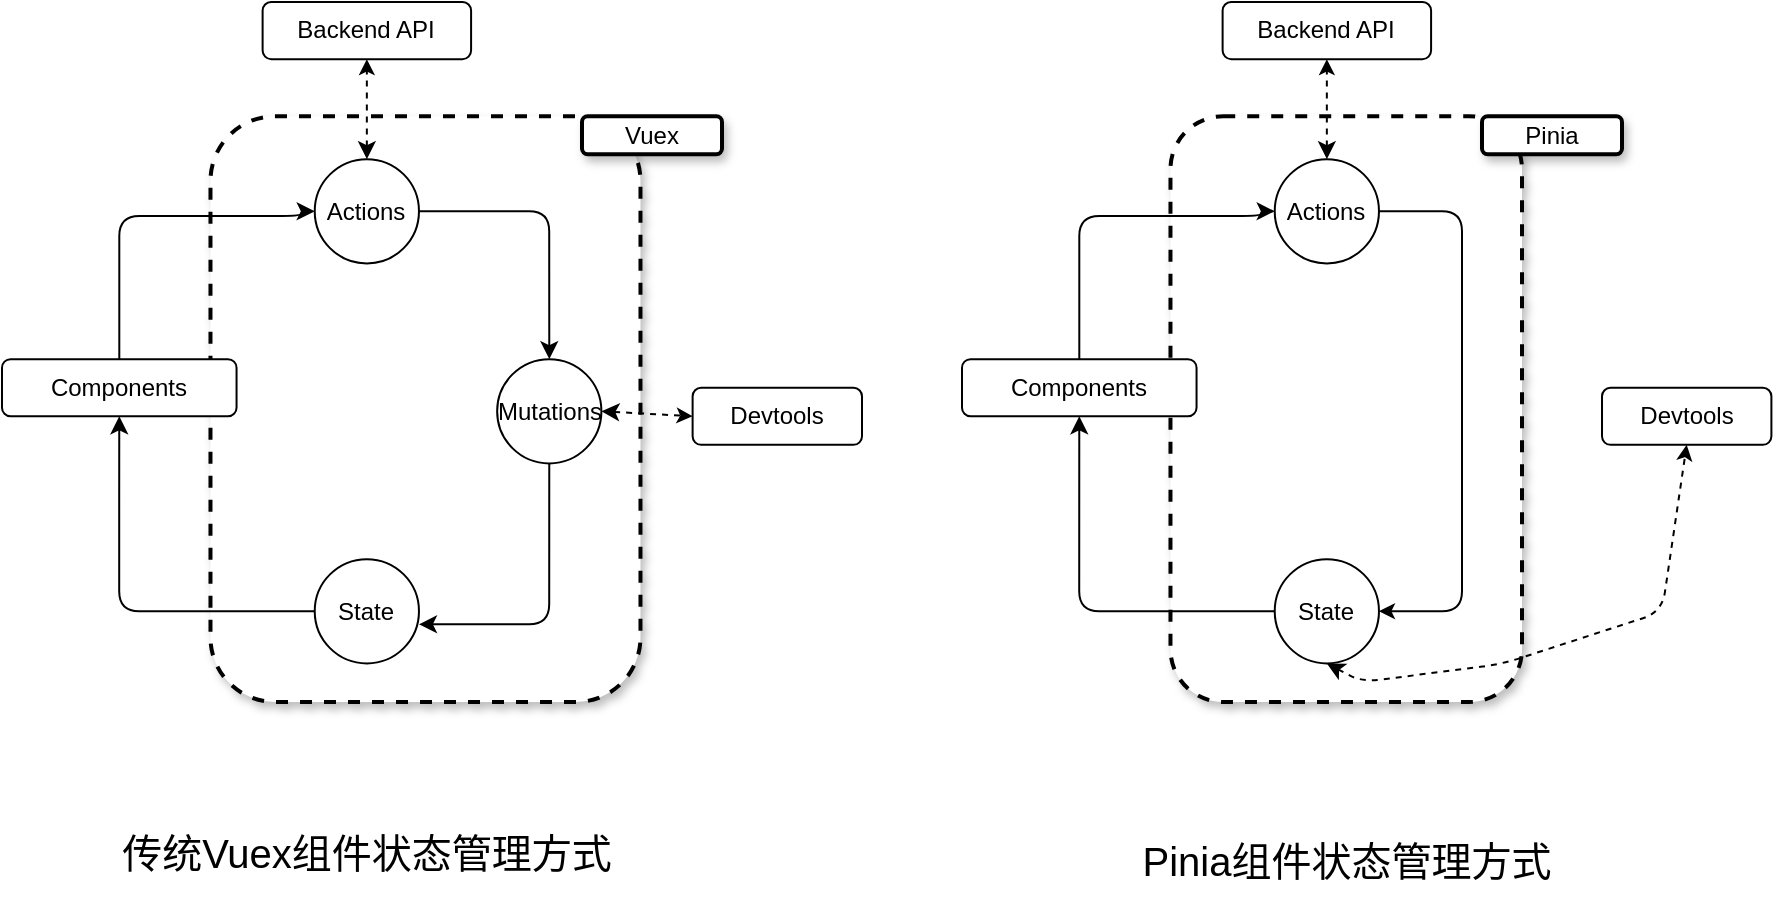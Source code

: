 <mxfile version="20.8.20" type="github">
  <diagram name="第 1 页" id="vzAiI0eUAcH9m1X9QbJL">
    <mxGraphModel dx="2049" dy="1011" grid="1" gridSize="10" guides="1" tooltips="1" connect="1" arrows="1" fold="1" page="1" pageScale="1" pageWidth="827" pageHeight="1169" math="0" shadow="0">
      <root>
        <mxCell id="0" />
        <mxCell id="1" parent="0" />
        <mxCell id="G77mc_BoB0gm0R3A3AlD-43" value="" style="group;flipH=0;" vertex="1" connectable="0" parent="1">
          <mxGeometry x="70" width="430" height="445" as="geometry" />
        </mxCell>
        <mxCell id="G77mc_BoB0gm0R3A3AlD-2" value="" style="rounded=1;whiteSpace=wrap;html=1;dashed=1;strokeWidth=2;glass=0;shadow=1;" vertex="1" parent="G77mc_BoB0gm0R3A3AlD-43">
          <mxGeometry x="104.242" y="57.143" width="215" height="292.857" as="geometry" />
        </mxCell>
        <mxCell id="G77mc_BoB0gm0R3A3AlD-3" value="Actions" style="ellipse;whiteSpace=wrap;html=1;aspect=fixed;" vertex="1" parent="G77mc_BoB0gm0R3A3AlD-43">
          <mxGeometry x="156.364" y="78.571" width="52.121" height="52.121" as="geometry" />
        </mxCell>
        <mxCell id="G77mc_BoB0gm0R3A3AlD-4" value="State" style="ellipse;whiteSpace=wrap;html=1;aspect=fixed;" vertex="1" parent="G77mc_BoB0gm0R3A3AlD-43">
          <mxGeometry x="156.364" y="278.571" width="52.121" height="52.121" as="geometry" />
        </mxCell>
        <mxCell id="G77mc_BoB0gm0R3A3AlD-14" style="edgeStyle=orthogonalEdgeStyle;rounded=1;orthogonalLoop=1;jettySize=auto;html=1;entryX=1;entryY=0.625;entryDx=0;entryDy=0;entryPerimeter=0;exitX=0.5;exitY=1;exitDx=0;exitDy=0;" edge="1" parent="G77mc_BoB0gm0R3A3AlD-43" source="G77mc_BoB0gm0R3A3AlD-5" target="G77mc_BoB0gm0R3A3AlD-4">
          <mxGeometry relative="1" as="geometry" />
        </mxCell>
        <mxCell id="G77mc_BoB0gm0R3A3AlD-5" value="Mutations" style="ellipse;whiteSpace=wrap;html=1;aspect=fixed;" vertex="1" parent="G77mc_BoB0gm0R3A3AlD-43">
          <mxGeometry x="247.576" y="178.571" width="52.121" height="52.121" as="geometry" />
        </mxCell>
        <mxCell id="G77mc_BoB0gm0R3A3AlD-13" style="edgeStyle=orthogonalEdgeStyle;rounded=1;orthogonalLoop=1;jettySize=auto;html=1;entryX=0.5;entryY=0;entryDx=0;entryDy=0;" edge="1" parent="G77mc_BoB0gm0R3A3AlD-43" source="G77mc_BoB0gm0R3A3AlD-3" target="G77mc_BoB0gm0R3A3AlD-5">
          <mxGeometry relative="1" as="geometry" />
        </mxCell>
        <mxCell id="G77mc_BoB0gm0R3A3AlD-7" style="edgeStyle=orthogonalEdgeStyle;rounded=1;orthogonalLoop=1;jettySize=auto;html=1;entryX=0;entryY=0.5;entryDx=0;entryDy=0;" edge="1" parent="G77mc_BoB0gm0R3A3AlD-43" source="G77mc_BoB0gm0R3A3AlD-6" target="G77mc_BoB0gm0R3A3AlD-3">
          <mxGeometry relative="1" as="geometry">
            <Array as="points">
              <mxPoint x="59" y="107" />
              <mxPoint x="150" y="107" />
              <mxPoint x="150" y="105" />
            </Array>
          </mxGeometry>
        </mxCell>
        <mxCell id="G77mc_BoB0gm0R3A3AlD-6" value="Components" style="rounded=1;whiteSpace=wrap;html=1;" vertex="1" parent="G77mc_BoB0gm0R3A3AlD-43">
          <mxGeometry y="178.571" width="117.273" height="28.571" as="geometry" />
        </mxCell>
        <mxCell id="G77mc_BoB0gm0R3A3AlD-8" style="edgeStyle=orthogonalEdgeStyle;rounded=1;orthogonalLoop=1;jettySize=auto;html=1;entryX=0.5;entryY=1;entryDx=0;entryDy=0;" edge="1" parent="G77mc_BoB0gm0R3A3AlD-43" source="G77mc_BoB0gm0R3A3AlD-4" target="G77mc_BoB0gm0R3A3AlD-6">
          <mxGeometry relative="1" as="geometry" />
        </mxCell>
        <mxCell id="G77mc_BoB0gm0R3A3AlD-16" value="Backend API" style="rounded=1;whiteSpace=wrap;html=1;" vertex="1" parent="G77mc_BoB0gm0R3A3AlD-43">
          <mxGeometry x="130.303" width="104.242" height="28.571" as="geometry" />
        </mxCell>
        <mxCell id="G77mc_BoB0gm0R3A3AlD-17" value="Devtools" style="rounded=1;whiteSpace=wrap;html=1;" vertex="1" parent="G77mc_BoB0gm0R3A3AlD-43">
          <mxGeometry x="345.303" y="192.857" width="84.697" height="28.571" as="geometry" />
        </mxCell>
        <mxCell id="G77mc_BoB0gm0R3A3AlD-20" value="" style="endArrow=classic;startArrow=classic;html=1;rounded=1;shadow=0;endSize=5;exitX=0.5;exitY=0;exitDx=0;exitDy=0;dashed=1;" edge="1" parent="G77mc_BoB0gm0R3A3AlD-43" source="G77mc_BoB0gm0R3A3AlD-3" target="G77mc_BoB0gm0R3A3AlD-16">
          <mxGeometry width="50" height="50" relative="1" as="geometry">
            <mxPoint x="149.848" y="207.143" as="sourcePoint" />
            <mxPoint x="182.424" y="171.429" as="targetPoint" />
          </mxGeometry>
        </mxCell>
        <mxCell id="G77mc_BoB0gm0R3A3AlD-21" value="" style="endArrow=classic;startArrow=classic;html=1;rounded=1;shadow=0;endSize=5;exitX=1;exitY=0.5;exitDx=0;exitDy=0;dashed=1;entryX=0;entryY=0.5;entryDx=0;entryDy=0;" edge="1" parent="G77mc_BoB0gm0R3A3AlD-43" source="G77mc_BoB0gm0R3A3AlD-5" target="G77mc_BoB0gm0R3A3AlD-17">
          <mxGeometry width="50" height="50" relative="1" as="geometry">
            <mxPoint x="188.939" y="85.714" as="sourcePoint" />
            <mxPoint x="188.939" y="35.714" as="targetPoint" />
          </mxGeometry>
        </mxCell>
        <mxCell id="G77mc_BoB0gm0R3A3AlD-24" value="Vuex" style="rounded=1;whiteSpace=wrap;html=1;shadow=1;glass=0;strokeWidth=2;" vertex="1" parent="G77mc_BoB0gm0R3A3AlD-43">
          <mxGeometry x="290" y="57.14" width="70" height="19" as="geometry" />
        </mxCell>
        <mxCell id="G77mc_BoB0gm0R3A3AlD-41" value="传统Vuex组件状态管理方式" style="text;html=1;align=center;verticalAlign=middle;resizable=0;points=[];autosize=1;strokeColor=none;fillColor=none;fontSize=20;" vertex="1" parent="G77mc_BoB0gm0R3A3AlD-43">
          <mxGeometry x="47.42" y="405" width="270" height="40" as="geometry" />
        </mxCell>
        <mxCell id="G77mc_BoB0gm0R3A3AlD-45" value="" style="group;flipH=0;" vertex="1" connectable="0" parent="1">
          <mxGeometry x="550" width="404.7" height="448.57" as="geometry" />
        </mxCell>
        <mxCell id="G77mc_BoB0gm0R3A3AlD-35" value="Backend API" style="rounded=1;whiteSpace=wrap;html=1;" vertex="1" parent="G77mc_BoB0gm0R3A3AlD-45">
          <mxGeometry x="130.303" width="104.242" height="28.571" as="geometry" />
        </mxCell>
        <mxCell id="G77mc_BoB0gm0R3A3AlD-26" value="" style="rounded=1;whiteSpace=wrap;html=1;dashed=1;strokeWidth=2;glass=0;shadow=1;" vertex="1" parent="G77mc_BoB0gm0R3A3AlD-45">
          <mxGeometry x="104.24" y="57.14" width="175.76" height="292.86" as="geometry" />
        </mxCell>
        <mxCell id="G77mc_BoB0gm0R3A3AlD-27" value="Actions" style="ellipse;whiteSpace=wrap;html=1;aspect=fixed;" vertex="1" parent="G77mc_BoB0gm0R3A3AlD-45">
          <mxGeometry x="156.364" y="78.571" width="52.121" height="52.121" as="geometry" />
        </mxCell>
        <mxCell id="G77mc_BoB0gm0R3A3AlD-28" value="State" style="ellipse;whiteSpace=wrap;html=1;aspect=fixed;" vertex="1" parent="G77mc_BoB0gm0R3A3AlD-45">
          <mxGeometry x="156.364" y="278.571" width="52.121" height="52.121" as="geometry" />
        </mxCell>
        <mxCell id="G77mc_BoB0gm0R3A3AlD-40" style="edgeStyle=orthogonalEdgeStyle;rounded=1;orthogonalLoop=1;jettySize=auto;html=1;entryX=1;entryY=0.5;entryDx=0;entryDy=0;shadow=0;endSize=5;" edge="1" parent="G77mc_BoB0gm0R3A3AlD-45" source="G77mc_BoB0gm0R3A3AlD-27" target="G77mc_BoB0gm0R3A3AlD-28">
          <mxGeometry relative="1" as="geometry">
            <Array as="points">
              <mxPoint x="250" y="105" />
              <mxPoint x="250" y="305" />
            </Array>
          </mxGeometry>
        </mxCell>
        <mxCell id="G77mc_BoB0gm0R3A3AlD-32" style="edgeStyle=orthogonalEdgeStyle;rounded=1;orthogonalLoop=1;jettySize=auto;html=1;entryX=0;entryY=0.5;entryDx=0;entryDy=0;" edge="1" parent="G77mc_BoB0gm0R3A3AlD-45" source="G77mc_BoB0gm0R3A3AlD-33" target="G77mc_BoB0gm0R3A3AlD-27">
          <mxGeometry relative="1" as="geometry">
            <Array as="points">
              <mxPoint x="59" y="107" />
              <mxPoint x="150" y="107" />
              <mxPoint x="150" y="105" />
            </Array>
          </mxGeometry>
        </mxCell>
        <mxCell id="G77mc_BoB0gm0R3A3AlD-33" value="Components" style="rounded=1;whiteSpace=wrap;html=1;" vertex="1" parent="G77mc_BoB0gm0R3A3AlD-45">
          <mxGeometry y="178.571" width="117.273" height="28.571" as="geometry" />
        </mxCell>
        <mxCell id="G77mc_BoB0gm0R3A3AlD-34" style="edgeStyle=orthogonalEdgeStyle;rounded=1;orthogonalLoop=1;jettySize=auto;html=1;entryX=0.5;entryY=1;entryDx=0;entryDy=0;" edge="1" parent="G77mc_BoB0gm0R3A3AlD-45" source="G77mc_BoB0gm0R3A3AlD-28" target="G77mc_BoB0gm0R3A3AlD-33">
          <mxGeometry relative="1" as="geometry" />
        </mxCell>
        <mxCell id="G77mc_BoB0gm0R3A3AlD-36" value="Devtools" style="rounded=1;whiteSpace=wrap;html=1;" vertex="1" parent="G77mc_BoB0gm0R3A3AlD-45">
          <mxGeometry x="320.003" y="192.857" width="84.697" height="28.571" as="geometry" />
        </mxCell>
        <mxCell id="G77mc_BoB0gm0R3A3AlD-37" value="" style="endArrow=classic;startArrow=classic;html=1;rounded=1;shadow=0;endSize=5;exitX=0.5;exitY=0;exitDx=0;exitDy=0;dashed=1;" edge="1" parent="G77mc_BoB0gm0R3A3AlD-45" source="G77mc_BoB0gm0R3A3AlD-27" target="G77mc_BoB0gm0R3A3AlD-35">
          <mxGeometry width="50" height="50" relative="1" as="geometry">
            <mxPoint x="149.848" y="207.143" as="sourcePoint" />
            <mxPoint x="182.424" y="171.429" as="targetPoint" />
          </mxGeometry>
        </mxCell>
        <mxCell id="G77mc_BoB0gm0R3A3AlD-38" value="" style="endArrow=classic;startArrow=classic;html=1;rounded=1;shadow=0;endSize=5;exitX=0.5;exitY=1;exitDx=0;exitDy=0;dashed=1;entryX=0.5;entryY=1;entryDx=0;entryDy=0;" edge="1" parent="G77mc_BoB0gm0R3A3AlD-45" source="G77mc_BoB0gm0R3A3AlD-28" target="G77mc_BoB0gm0R3A3AlD-36">
          <mxGeometry width="50" height="50" relative="1" as="geometry">
            <mxPoint x="299.697" y="204.632" as="sourcePoint" />
            <mxPoint x="188.939" y="35.714" as="targetPoint" />
            <Array as="points">
              <mxPoint x="200" y="340" />
              <mxPoint x="270" y="331" />
              <mxPoint x="350" y="305" />
            </Array>
          </mxGeometry>
        </mxCell>
        <mxCell id="G77mc_BoB0gm0R3A3AlD-39" value="Pinia" style="rounded=1;whiteSpace=wrap;html=1;shadow=1;glass=0;strokeWidth=2;" vertex="1" parent="G77mc_BoB0gm0R3A3AlD-45">
          <mxGeometry x="260" y="57.14" width="70" height="19" as="geometry" />
        </mxCell>
        <mxCell id="G77mc_BoB0gm0R3A3AlD-42" value="Pinia组件状态管理方式" style="text;html=1;align=center;verticalAlign=middle;resizable=0;points=[];autosize=1;strokeColor=none;fillColor=none;fontSize=20;" vertex="1" parent="G77mc_BoB0gm0R3A3AlD-45">
          <mxGeometry x="77.12" y="408.57" width="230" height="40" as="geometry" />
        </mxCell>
      </root>
    </mxGraphModel>
  </diagram>
</mxfile>
